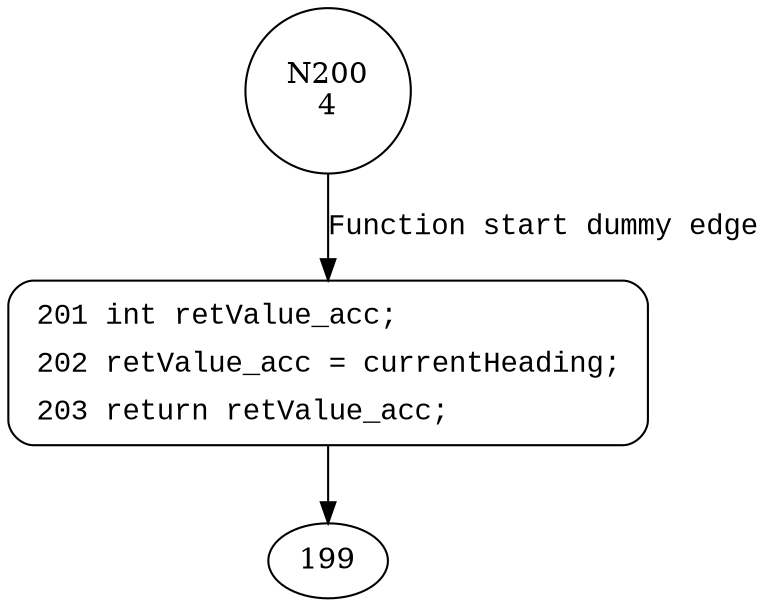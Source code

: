 digraph getCurrentHeading {
200 [shape="circle" label="N200\n4"]
201 [shape="circle" label="N201\n3"]
201 [style="filled,bold" penwidth="1" fillcolor="white" fontname="Courier New" shape="Mrecord" label=<<table border="0" cellborder="0" cellpadding="3" bgcolor="white"><tr><td align="right">201</td><td align="left">int retValue_acc;</td></tr><tr><td align="right">202</td><td align="left">retValue_acc = currentHeading;</td></tr><tr><td align="right">203</td><td align="left">return retValue_acc;</td></tr></table>>]
201 -> 199[label=""]
200 -> 201 [label="Function start dummy edge" fontname="Courier New"]
}